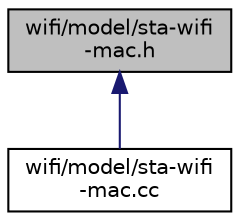 digraph "wifi/model/sta-wifi-mac.h"
{
  edge [fontname="Helvetica",fontsize="10",labelfontname="Helvetica",labelfontsize="10"];
  node [fontname="Helvetica",fontsize="10",shape=record];
  Node1 [label="wifi/model/sta-wifi\l-mac.h",height=0.2,width=0.4,color="black", fillcolor="grey75", style="filled", fontcolor="black"];
  Node1 -> Node2 [dir="back",color="midnightblue",fontsize="10",style="solid"];
  Node2 [label="wifi/model/sta-wifi\l-mac.cc",height=0.2,width=0.4,color="black", fillcolor="white", style="filled",URL="$dd/d2f/sta-wifi-mac_8cc.html"];
}

